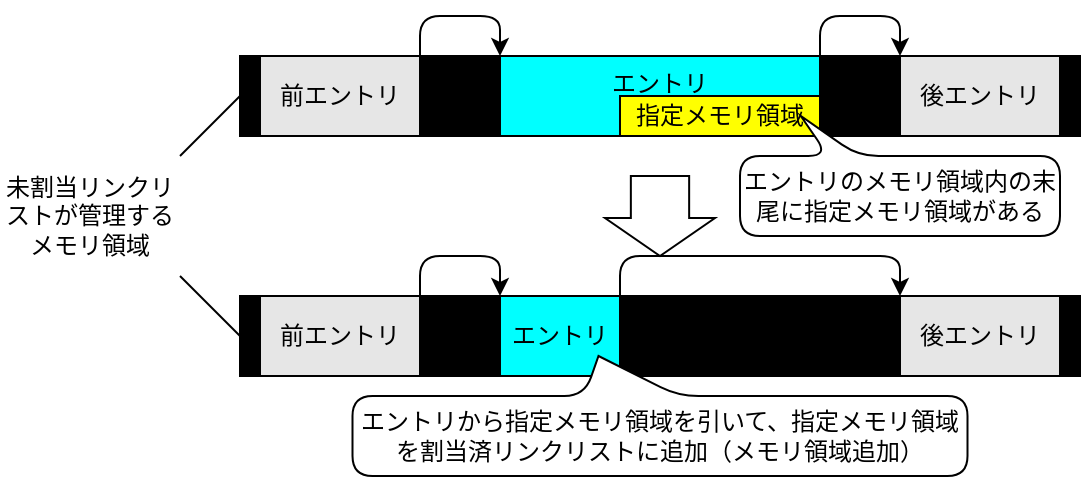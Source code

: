 <mxfile version="13.10.0" type="device"><diagram id="OWiCJ5u_b008K-iCoCYX" name="ページ1"><mxGraphModel dx="1422" dy="743" grid="1" gridSize="10" guides="1" tooltips="1" connect="1" arrows="1" fold="1" page="1" pageScale="1" pageWidth="827" pageHeight="1169" math="0" shadow="0"><root><mxCell id="0"/><mxCell id="1" parent="0"/><mxCell id="pvyC2LYHRIclgO1RKelv-1" value="" style="rounded=0;whiteSpace=wrap;html=1;fillColor=#000000;" parent="1" vertex="1"><mxGeometry x="190" y="400" width="420" height="40" as="geometry"/></mxCell><mxCell id="pvyC2LYHRIclgO1RKelv-2" value="未割当リンクリストが管理するメモリ領域" style="text;html=1;strokeColor=none;fillColor=none;align=center;verticalAlign=middle;whiteSpace=wrap;rounded=0;" parent="1" vertex="1"><mxGeometry x="70" y="450" width="90" height="60" as="geometry"/></mxCell><mxCell id="pvyC2LYHRIclgO1RKelv-3" value="後エントリ" style="rounded=0;whiteSpace=wrap;html=1;fillColor=#E6E6E6;" parent="1" vertex="1"><mxGeometry x="520" y="400" width="80" height="40" as="geometry"/></mxCell><mxCell id="pvyC2LYHRIclgO1RKelv-4" value="エントリ" style="rounded=0;whiteSpace=wrap;html=1;verticalAlign=top;fillColor=#00FFFF;" parent="1" vertex="1"><mxGeometry x="320" y="400" width="160" height="40" as="geometry"/></mxCell><mxCell id="pvyC2LYHRIclgO1RKelv-5" value="前エントリ" style="rounded=0;whiteSpace=wrap;html=1;fillColor=#E6E6E6;" parent="1" vertex="1"><mxGeometry x="200" y="400" width="80" height="40" as="geometry"/></mxCell><mxCell id="pvyC2LYHRIclgO1RKelv-6" value="" style="endArrow=classic;html=1;exitX=1;exitY=0;exitDx=0;exitDy=0;entryX=0;entryY=0;entryDx=0;entryDy=0;" parent="1" source="pvyC2LYHRIclgO1RKelv-5" target="pvyC2LYHRIclgO1RKelv-4" edge="1"><mxGeometry width="50" height="50" relative="1" as="geometry"><mxPoint x="300" y="370" as="sourcePoint"/><mxPoint x="350" y="320" as="targetPoint"/><Array as="points"><mxPoint x="280" y="380"/><mxPoint x="320" y="380"/></Array></mxGeometry></mxCell><mxCell id="pvyC2LYHRIclgO1RKelv-11" value="" style="rounded=0;whiteSpace=wrap;html=1;fillColor=#000000;" parent="1" vertex="1"><mxGeometry x="190" y="520" width="420" height="40" as="geometry"/></mxCell><mxCell id="pvyC2LYHRIclgO1RKelv-14" value="前エントリ" style="rounded=0;whiteSpace=wrap;html=1;fillColor=#E6E6E6;" parent="1" vertex="1"><mxGeometry x="200" y="520" width="80" height="40" as="geometry"/></mxCell><mxCell id="pvyC2LYHRIclgO1RKelv-19" value="" style="html=1;shadow=0;dashed=0;align=center;verticalAlign=middle;shape=mxgraph.arrows2.arrow;dy=0.47;dx=19;direction=south;notch=0;rounded=1;fillColor=#FFFFFF;" parent="1" vertex="1"><mxGeometry x="372.5" y="460" width="55" height="40" as="geometry"/></mxCell><mxCell id="pvyC2LYHRIclgO1RKelv-20" value="" style="endArrow=none;html=1;entryX=0;entryY=0.5;entryDx=0;entryDy=0;exitX=1;exitY=0;exitDx=0;exitDy=0;" parent="1" source="pvyC2LYHRIclgO1RKelv-2" target="pvyC2LYHRIclgO1RKelv-1" edge="1"><mxGeometry width="50" height="50" relative="1" as="geometry"><mxPoint x="100" y="560" as="sourcePoint"/><mxPoint x="150" y="510" as="targetPoint"/></mxGeometry></mxCell><mxCell id="pvyC2LYHRIclgO1RKelv-21" value="" style="endArrow=none;html=1;entryX=0;entryY=0.5;entryDx=0;entryDy=0;exitX=1;exitY=1;exitDx=0;exitDy=0;" parent="1" source="pvyC2LYHRIclgO1RKelv-2" target="pvyC2LYHRIclgO1RKelv-11" edge="1"><mxGeometry width="50" height="50" relative="1" as="geometry"><mxPoint x="110" y="580" as="sourcePoint"/><mxPoint x="160" y="530" as="targetPoint"/></mxGeometry></mxCell><mxCell id="NZy_sK8Od6rfRw0Jju02-1" value="後エントリ" style="rounded=0;whiteSpace=wrap;html=1;fillColor=#E6E6E6;" vertex="1" parent="1"><mxGeometry x="520" y="520" width="80" height="40" as="geometry"/></mxCell><mxCell id="NZy_sK8Od6rfRw0Jju02-2" value="指定メモリ領域" style="rounded=0;whiteSpace=wrap;html=1;fillColor=#FFFF00;" vertex="1" parent="1"><mxGeometry x="380" y="420" width="100" height="20" as="geometry"/></mxCell><mxCell id="NZy_sK8Od6rfRw0Jju02-3" value="" style="endArrow=classic;html=1;exitX=1;exitY=0;exitDx=0;exitDy=0;entryX=0;entryY=0;entryDx=0;entryDy=0;" edge="1" parent="1"><mxGeometry width="50" height="50" relative="1" as="geometry"><mxPoint x="480" y="400" as="sourcePoint"/><mxPoint x="520" y="400" as="targetPoint"/><Array as="points"><mxPoint x="480" y="380"/><mxPoint x="520" y="380"/></Array></mxGeometry></mxCell><mxCell id="pvyC2LYHRIclgO1RKelv-10" value="エントリのメモリ領域内の末尾に指定メモリ領域がある" style="shape=callout;whiteSpace=wrap;html=1;perimeter=calloutPerimeter;direction=west;base=15;size=20;position=0.63;fillColor=#FFFFFF;rounded=1;position2=0.81;" parent="1" vertex="1"><mxGeometry x="440" y="430" width="160" height="60" as="geometry"/></mxCell><mxCell id="NZy_sK8Od6rfRw0Jju02-4" value="エントリ" style="rounded=0;whiteSpace=wrap;html=1;verticalAlign=middle;fillColor=#00FFFF;" vertex="1" parent="1"><mxGeometry x="320" y="520" width="60" height="40" as="geometry"/></mxCell><mxCell id="NZy_sK8Od6rfRw0Jju02-5" value="" style="endArrow=classic;html=1;exitX=1;exitY=0;exitDx=0;exitDy=0;entryX=0;entryY=0;entryDx=0;entryDy=0;" edge="1" parent="1" source="NZy_sK8Od6rfRw0Jju02-4"><mxGeometry width="50" height="50" relative="1" as="geometry"><mxPoint x="480" y="520" as="sourcePoint"/><mxPoint x="520" y="520" as="targetPoint"/><Array as="points"><mxPoint x="380" y="500"/><mxPoint x="520" y="500"/></Array></mxGeometry></mxCell><mxCell id="NZy_sK8Od6rfRw0Jju02-6" value="" style="endArrow=classic;html=1;exitX=1;exitY=0;exitDx=0;exitDy=0;entryX=0;entryY=0;entryDx=0;entryDy=0;" edge="1" parent="1" target="NZy_sK8Od6rfRw0Jju02-4"><mxGeometry width="50" height="50" relative="1" as="geometry"><mxPoint x="280" y="520" as="sourcePoint"/><mxPoint x="320" y="520" as="targetPoint"/><Array as="points"><mxPoint x="280" y="500"/><mxPoint x="320" y="500"/></Array></mxGeometry></mxCell><mxCell id="pvyC2LYHRIclgO1RKelv-22" value="エントリから指定メモリ領域を引いて、指定メモリ領域を割当済リンクリストに追加（メモリ領域追加）" style="shape=callout;whiteSpace=wrap;html=1;perimeter=calloutPerimeter;direction=west;base=47;size=20;position=0.47;fillColor=#FFFFFF;rounded=1;position2=0.6;" parent="1" vertex="1"><mxGeometry x="246.25" y="550" width="307.5" height="60" as="geometry"/></mxCell></root></mxGraphModel></diagram></mxfile>